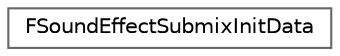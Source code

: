 digraph "Graphical Class Hierarchy"
{
 // INTERACTIVE_SVG=YES
 // LATEX_PDF_SIZE
  bgcolor="transparent";
  edge [fontname=Helvetica,fontsize=10,labelfontname=Helvetica,labelfontsize=10];
  node [fontname=Helvetica,fontsize=10,shape=box,height=0.2,width=0.4];
  rankdir="LR";
  Node0 [id="Node000000",label="FSoundEffectSubmixInitData",height=0.2,width=0.4,color="grey40", fillcolor="white", style="filled",URL="$d1/dc0/structFSoundEffectSubmixInitData.html",tooltip="Preset of a submix effect that can be shared between sounds."];
}
